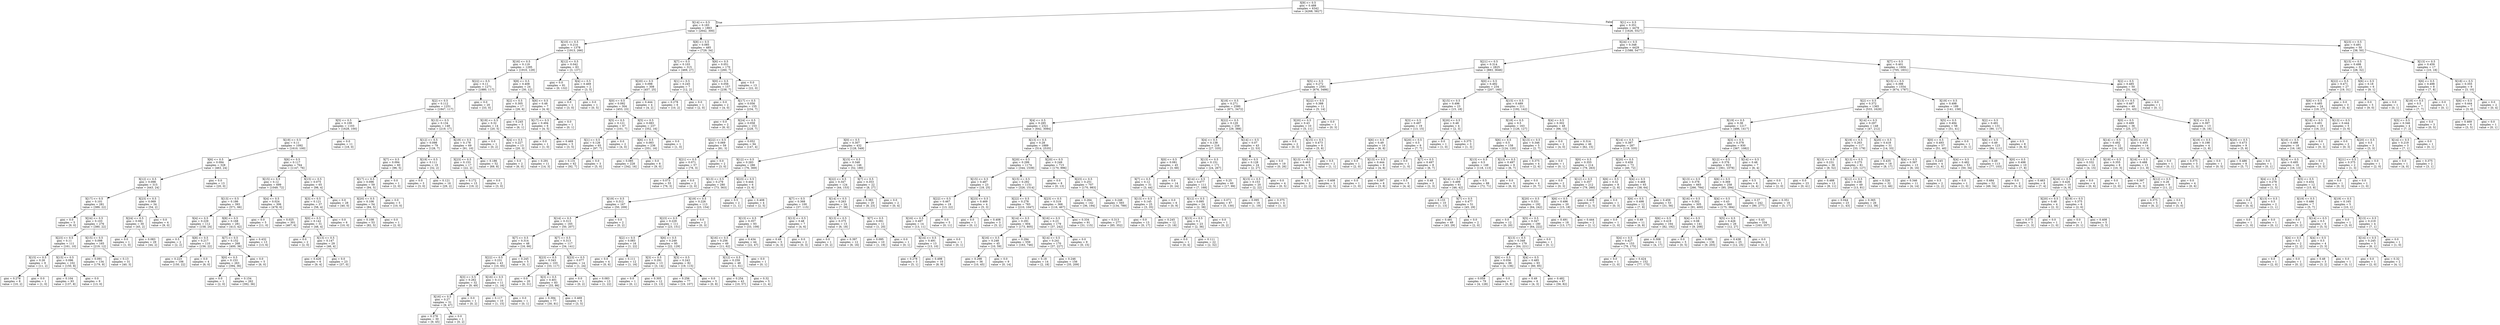 digraph Tree {
node [shape=box] ;
0 [label="X[9] <= 0.5\ngini = 0.488\nsamples = 6342\nvalue = [4268, 5827]"] ;
1 [label="X[14] <= 0.5\ngini = 0.183\nsamples = 1863\nvalue = [2642, 300]"] ;
0 -> 1 [labeldistance=2.5, labelangle=45, headlabel="True"] ;
2 [label="X[10] <= 0.5\ngini = 0.214\nsamples = 1378\nvalue = [1913, 266]"] ;
1 -> 2 ;
3 [label="X[16] <= 0.5\ngini = 0.119\nsamples = 1295\nvalue = [1910, 129]"] ;
2 -> 3 ;
4 [label="X[22] <= 0.5\ngini = 0.11\nsamples = 1271\nvalue = [1880, 117]"] ;
3 -> 4 ;
5 [label="X[2] <= 0.5\ngini = 0.112\nsamples = 1251\nvalue = [1847, 117]"] ;
4 -> 5 ;
6 [label="X[5] <= 0.5\ngini = 0.109\nsamples = 1103\nvalue = [1628, 100]"] ;
5 -> 6 ;
7 [label="X[19] <= 0.5\ngini = 0.11\nsamples = 1092\nvalue = [1610, 100]"] ;
6 -> 7 ;
8 [label="X[6] <= 0.5\ngini = 0.094\nsamples = 328\nvalue = [463, 24]"] ;
7 -> 8 ;
9 [label="X[12] <= 0.5\ngini = 0.098\nsamples = 315\nvalue = [443, 24]"] ;
8 -> 9 ;
10 [label="X[17] <= 0.5\ngini = 0.101\nsamples = 281\nvalue = [389, 22]"] ;
9 -> 10 ;
11 [label="gini = 0.0\nsamples = 5\nvalue = [9, 0]"] ;
10 -> 11 ;
12 [label="X[24] <= 0.5\ngini = 0.103\nsamples = 276\nvalue = [380, 22]"] ;
10 -> 12 ;
13 [label="X[23] <= 0.5\ngini = 0.11\nsamples = 111\nvalue = [161, 10]"] ;
12 -> 13 ;
14 [label="X[15] <= 0.5\ngini = 0.26\nsamples = 9\nvalue = [11, 2]"] ;
13 -> 14 ;
15 [label="gini = 0.278\nsamples = 8\nvalue = [10, 2]"] ;
14 -> 15 ;
16 [label="gini = 0.0\nsamples = 1\nvalue = [1, 0]"] ;
14 -> 16 ;
17 [label="X[15] <= 0.5\ngini = 0.096\nsamples = 102\nvalue = [150, 8]"] ;
13 -> 17 ;
18 [label="gini = 0.104\nsamples = 93\nvalue = [137, 8]"] ;
17 -> 18 ;
19 [label="gini = 0.0\nsamples = 9\nvalue = [13, 0]"] ;
17 -> 19 ;
20 [label="X[15] <= 0.5\ngini = 0.098\nsamples = 165\nvalue = [219, 12]"] ;
12 -> 20 ;
21 [label="gini = 0.091\nsamples = 134\nvalue = [179, 9]"] ;
20 -> 21 ;
22 [label="gini = 0.13\nsamples = 31\nvalue = [40, 3]"] ;
20 -> 22 ;
23 [label="X[23] <= 0.5\ngini = 0.069\nsamples = 34\nvalue = [54, 2]"] ;
9 -> 23 ;
24 [label="X[24] <= 0.5\ngini = 0.081\nsamples = 30\nvalue = [45, 2]"] ;
23 -> 24 ;
25 [label="gini = 0.0\nsamples = 1\nvalue = [1, 0]"] ;
24 -> 25 ;
26 [label="gini = 0.083\nsamples = 29\nvalue = [44, 2]"] ;
24 -> 26 ;
27 [label="gini = 0.0\nsamples = 4\nvalue = [9, 0]"] ;
23 -> 27 ;
28 [label="gini = 0.0\nsamples = 13\nvalue = [20, 0]"] ;
8 -> 28 ;
29 [label="X[6] <= 0.5\ngini = 0.117\nsamples = 764\nvalue = [1147, 76]"] ;
7 -> 29 ;
30 [label="X[15] <= 0.5\ngini = 0.12\nsamples = 699\nvalue = [1049, 72]"] ;
29 -> 30 ;
31 [label="X[13] <= 0.5\ngini = 0.186\nsamples = 393\nvalue = [571, 66]"] ;
30 -> 31 ;
32 [label="X[4] <= 0.5\ngini = 0.229\nsamples = 112\nvalue = [158, 24]"] ;
31 -> 32 ;
33 [label="gini = 0.5\nsamples = 2\nvalue = [2, 2]"] ;
32 -> 33 ;
34 [label="X[8] <= 0.5\ngini = 0.217\nsamples = 110\nvalue = [156, 22]"] ;
32 -> 34 ;
35 [label="gini = 0.223\nsamples = 106\nvalue = [150, 22]"] ;
34 -> 35 ;
36 [label="gini = 0.0\nsamples = 4\nvalue = [6, 0]"] ;
34 -> 36 ;
37 [label="X[8] <= 0.5\ngini = 0.168\nsamples = 281\nvalue = [413, 42]"] ;
31 -> 37 ;
38 [label="X[7] <= 0.5\ngini = 0.152\nsamples = 268\nvalue = [400, 36]"] ;
37 -> 38 ;
39 [label="X[0] <= 0.5\ngini = 0.153\nsamples = 263\nvalue = [394, 36]"] ;
38 -> 39 ;
40 [label="gini = 0.0\nsamples = 1\nvalue = [2, 0]"] ;
39 -> 40 ;
41 [label="gini = 0.154\nsamples = 262\nvalue = [392, 36]"] ;
39 -> 41 ;
42 [label="gini = 0.0\nsamples = 5\nvalue = [6, 0]"] ;
38 -> 42 ;
43 [label="gini = 0.432\nsamples = 13\nvalue = [13, 6]"] ;
37 -> 43 ;
44 [label="X[4] <= 0.5\ngini = 0.024\nsamples = 306\nvalue = [478, 6]"] ;
30 -> 44 ;
45 [label="gini = 0.0\nsamples = 5\nvalue = [11, 0]"] ;
44 -> 45 ;
46 [label="gini = 0.025\nsamples = 301\nvalue = [467, 6]"] ;
44 -> 46 ;
47 [label="X[15] <= 0.5\ngini = 0.075\nsamples = 65\nvalue = [98, 4]"] ;
29 -> 47 ;
48 [label="X[3] <= 0.5\ngini = 0.121\nsamples = 37\nvalue = [58, 4]"] ;
47 -> 48 ;
49 [label="X[0] <= 0.5\ngini = 0.142\nsamples = 31\nvalue = [48, 4]"] ;
48 -> 49 ;
50 [label="gini = 0.0\nsamples = 2\nvalue = [2, 0]"] ;
49 -> 50 ;
51 [label="X[13] <= 0.5\ngini = 0.147\nsamples = 29\nvalue = [46, 4]"] ;
49 -> 51 ;
52 [label="gini = 0.426\nsamples = 6\nvalue = [9, 4]"] ;
51 -> 52 ;
53 [label="gini = 0.0\nsamples = 23\nvalue = [37, 0]"] ;
51 -> 53 ;
54 [label="gini = 0.0\nsamples = 6\nvalue = [10, 0]"] ;
48 -> 54 ;
55 [label="gini = 0.0\nsamples = 28\nvalue = [40, 0]"] ;
47 -> 55 ;
56 [label="gini = 0.0\nsamples = 11\nvalue = [18, 0]"] ;
6 -> 56 ;
57 [label="X[13] <= 0.5\ngini = 0.134\nsamples = 148\nvalue = [219, 17]"] ;
5 -> 57 ;
58 [label="X[12] <= 0.5\ngini = 0.098\nsamples = 79\nvalue = [128, 7]"] ;
57 -> 58 ;
59 [label="X[7] <= 0.5\ngini = 0.094\nsamples = 60\nvalue = [96, 5]"] ;
58 -> 59 ;
60 [label="X[17] <= 0.5\ngini = 0.096\nsamples = 59\nvalue = [94, 5]"] ;
59 -> 60 ;
61 [label="X[20] <= 0.5\ngini = 0.106\nsamples = 54\nvalue = [84, 5]"] ;
60 -> 61 ;
62 [label="gini = 0.108\nsamples = 53\nvalue = [82, 5]"] ;
61 -> 62 ;
63 [label="gini = 0.0\nsamples = 1\nvalue = [2, 0]"] ;
61 -> 63 ;
64 [label="gini = 0.0\nsamples = 5\nvalue = [10, 0]"] ;
60 -> 64 ;
65 [label="gini = 0.0\nsamples = 1\nvalue = [2, 0]"] ;
59 -> 65 ;
66 [label="X[19] <= 0.5\ngini = 0.111\nsamples = 19\nvalue = [32, 2]"] ;
58 -> 66 ;
67 [label="gini = 0.0\nsamples = 3\nvalue = [3, 0]"] ;
66 -> 67 ;
68 [label="gini = 0.121\nsamples = 16\nvalue = [29, 2]"] ;
66 -> 68 ;
69 [label="X[19] <= 0.5\ngini = 0.178\nsamples = 69\nvalue = [91, 10]"] ;
57 -> 69 ;
70 [label="X[23] <= 0.5\ngini = 0.153\nsamples = 17\nvalue = [22, 2]"] ;
69 -> 70 ;
71 [label="gini = 0.172\nsamples = 15\nvalue = [19, 2]"] ;
70 -> 71 ;
72 [label="gini = 0.0\nsamples = 2\nvalue = [3, 0]"] ;
70 -> 72 ;
73 [label="gini = 0.186\nsamples = 52\nvalue = [69, 8]"] ;
69 -> 73 ;
74 [label="gini = 0.0\nsamples = 20\nvalue = [33, 0]"] ;
4 -> 74 ;
75 [label="X[8] <= 0.5\ngini = 0.408\nsamples = 24\nvalue = [30, 12]"] ;
3 -> 75 ;
76 [label="X[2] <= 0.5\ngini = 0.305\nsamples = 17\nvalue = [26, 6]"] ;
75 -> 76 ;
77 [label="X[19] <= 0.5\ngini = 0.32\nsamples = 14\nvalue = [20, 5]"] ;
76 -> 77 ;
78 [label="gini = 0.0\nsamples = 1\nvalue = [0, 2]"] ;
77 -> 78 ;
79 [label="X[4] <= 0.5\ngini = 0.227\nsamples = 13\nvalue = [20, 3]"] ;
77 -> 79 ;
80 [label="gini = 0.0\nsamples = 2\nvalue = [6, 0]"] ;
79 -> 80 ;
81 [label="gini = 0.291\nsamples = 11\nvalue = [14, 3]"] ;
79 -> 81 ;
82 [label="gini = 0.245\nsamples = 3\nvalue = [6, 1]"] ;
76 -> 82 ;
83 [label="X[6] <= 0.5\ngini = 0.48\nsamples = 7\nvalue = [4, 6]"] ;
75 -> 83 ;
84 [label="X[17] <= 0.5\ngini = 0.494\nsamples = 6\nvalue = [4, 5]"] ;
83 -> 84 ;
85 [label="gini = 0.0\nsamples = 1\nvalue = [1, 0]"] ;
84 -> 85 ;
86 [label="gini = 0.469\nsamples = 5\nvalue = [3, 5]"] ;
84 -> 86 ;
87 [label="gini = 0.0\nsamples = 1\nvalue = [0, 1]"] ;
83 -> 87 ;
88 [label="X[12] <= 0.5\ngini = 0.042\nsamples = 83\nvalue = [3, 137]"] ;
2 -> 88 ;
89 [label="gini = 0.0\nsamples = 81\nvalue = [0, 132]"] ;
88 -> 89 ;
90 [label="X[4] <= 0.5\ngini = 0.469\nsamples = 2\nvalue = [3, 5]"] ;
88 -> 90 ;
91 [label="gini = 0.0\nsamples = 1\nvalue = [3, 0]"] ;
90 -> 91 ;
92 [label="gini = 0.0\nsamples = 1\nvalue = [0, 5]"] ;
90 -> 92 ;
93 [label="X[8] <= 0.5\ngini = 0.085\nsamples = 485\nvalue = [729, 34]"] ;
1 -> 93 ;
94 [label="X[7] <= 0.5\ngini = 0.103\nsamples = 315\nvalue = [469, 27]"] ;
93 -> 94 ;
95 [label="X[20] <= 0.5\ngini = 0.098\nsamples = 308\nvalue = [457, 25]"] ;
94 -> 95 ;
96 [label="X[0] <= 0.5\ngini = 0.092\nsamples = 304\nvalue = [453, 23]"] ;
95 -> 96 ;
97 [label="X[5] <= 0.5\ngini = 0.121\nsamples = 67\nvalue = [101, 7]"] ;
96 -> 97 ;
98 [label="X[1] <= 0.5\ngini = 0.126\nsamples = 65\nvalue = [97, 7]"] ;
97 -> 98 ;
99 [label="gini = 0.131\nsamples = 62\nvalue = [92, 7]"] ;
98 -> 99 ;
100 [label="gini = 0.0\nsamples = 3\nvalue = [5, 0]"] ;
98 -> 100 ;
101 [label="gini = 0.0\nsamples = 2\nvalue = [4, 0]"] ;
97 -> 101 ;
102 [label="X[5] <= 0.5\ngini = 0.083\nsamples = 237\nvalue = [352, 16]"] ;
96 -> 102 ;
103 [label="X[6] <= 0.5\ngini = 0.083\nsamples = 236\nvalue = [351, 16]"] ;
102 -> 103 ;
104 [label="gini = 0.085\nsamples = 228\nvalue = [342, 16]"] ;
103 -> 104 ;
105 [label="gini = 0.0\nsamples = 8\nvalue = [9, 0]"] ;
103 -> 105 ;
106 [label="gini = 0.0\nsamples = 1\nvalue = [1, 0]"] ;
102 -> 106 ;
107 [label="gini = 0.444\nsamples = 4\nvalue = [4, 2]"] ;
95 -> 107 ;
108 [label="X[1] <= 0.5\ngini = 0.245\nsamples = 7\nvalue = [12, 2]"] ;
94 -> 108 ;
109 [label="gini = 0.278\nsamples = 6\nvalue = [10, 2]"] ;
108 -> 109 ;
110 [label="gini = 0.0\nsamples = 1\nvalue = [2, 0]"] ;
108 -> 110 ;
111 [label="X[6] <= 0.5\ngini = 0.051\nsamples = 170\nvalue = [260, 7]"] ;
93 -> 111 ;
112 [label="X[0] <= 0.5\ngini = 0.056\nsamples = 157\nvalue = [238, 7]"] ;
111 -> 112 ;
113 [label="gini = 0.0\nsamples = 2\nvalue = [4, 0]"] ;
112 -> 113 ;
114 [label="X[17] <= 0.5\ngini = 0.056\nsamples = 155\nvalue = [234, 7]"] ;
112 -> 114 ;
115 [label="gini = 0.0\nsamples = 2\nvalue = [6, 0]"] ;
114 -> 115 ;
116 [label="X[24] <= 0.5\ngini = 0.058\nsamples = 153\nvalue = [228, 7]"] ;
114 -> 116 ;
117 [label="X[22] <= 0.5\ngini = 0.069\nsamples = 59\nvalue = [81, 3]"] ;
116 -> 117 ;
118 [label="X[21] <= 0.5\ngini = 0.071\nsamples = 57\nvalue = [78, 3]"] ;
117 -> 118 ;
119 [label="gini = 0.073\nsamples = 55\nvalue = [76, 3]"] ;
118 -> 119 ;
120 [label="gini = 0.0\nsamples = 2\nvalue = [2, 0]"] ;
118 -> 120 ;
121 [label="gini = 0.0\nsamples = 2\nvalue = [3, 0]"] ;
117 -> 121 ;
122 [label="gini = 0.052\nsamples = 94\nvalue = [147, 4]"] ;
116 -> 122 ;
123 [label="gini = 0.0\nsamples = 13\nvalue = [22, 0]"] ;
111 -> 123 ;
124 [label="X[1] <= 0.5\ngini = 0.351\nsamples = 4479\nvalue = [1626, 5527]"] ;
0 -> 124 [labeldistance=2.5, labelangle=-45, headlabel="False"] ;
125 [label="X[24] <= 0.5\ngini = 0.348\nsamples = 4429\nvalue = [1588, 5477]"] ;
124 -> 125 ;
126 [label="X[21] <= 0.5\ngini = 0.314\nsamples = 2825\nvalue = [883, 3646]"] ;
125 -> 126 ;
127 [label="X[5] <= 0.5\ngini = 0.272\nsamples = 2591\nvalue = [676, 3486]"] ;
126 -> 127 ;
128 [label="X[18] <= 0.5\ngini = 0.271\nsamples = 2580\nvalue = [671, 3472]"] ;
127 -> 128 ;
129 [label="X[4] <= 0.5\ngini = 0.285\nsamples = 2321\nvalue = [642, 3084]"] ;
128 -> 129 ;
130 [label="X[0] <= 0.5\ngini = 0.307\nsamples = 432\nvalue = [128, 549]"] ;
129 -> 130 ;
131 [label="X[12] <= 0.5\ngini = 0.283\nsamples = 286\nvalue = [76, 369]"] ;
130 -> 131 ;
132 [label="X[13] <= 0.5\ngini = 0.279\nsamples = 280\nvalue = [73, 363]"] ;
131 -> 132 ;
133 [label="X[19] <= 0.5\ngini = 0.312\nsamples = 167\nvalue = [50, 209]"] ;
132 -> 133 ;
134 [label="X[14] <= 0.5\ngini = 0.313\nsamples = 165\nvalue = [50, 207]"] ;
133 -> 134 ;
135 [label="X[7] <= 0.5\ngini = 0.314\nsamples = 48\nvalue = [16, 66]"] ;
134 -> 135 ;
136 [label="X[22] <= 0.5\ngini = 0.231\nsamples = 43\nvalue = [10, 65]"] ;
135 -> 136 ;
137 [label="X[3] <= 0.5\ngini = 0.262\nsamples = 32\nvalue = [9, 49]"] ;
136 -> 137 ;
138 [label="X[16] <= 0.5\ngini = 0.27\nsamples = 31\nvalue = [9, 47]"] ;
137 -> 138 ;
139 [label="gini = 0.278\nsamples = 30\nvalue = [9, 45]"] ;
138 -> 139 ;
140 [label="gini = 0.0\nsamples = 1\nvalue = [0, 2]"] ;
138 -> 140 ;
141 [label="gini = 0.0\nsamples = 1\nvalue = [0, 2]"] ;
137 -> 141 ;
142 [label="X[16] <= 0.5\ngini = 0.111\nsamples = 11\nvalue = [1, 16]"] ;
136 -> 142 ;
143 [label="gini = 0.117\nsamples = 10\nvalue = [1, 15]"] ;
142 -> 143 ;
144 [label="gini = 0.0\nsamples = 1\nvalue = [0, 1]"] ;
142 -> 144 ;
145 [label="gini = 0.245\nsamples = 5\nvalue = [6, 1]"] ;
135 -> 145 ;
146 [label="X[7] <= 0.5\ngini = 0.313\nsamples = 117\nvalue = [34, 141]"] ;
134 -> 146 ;
147 [label="X[23] <= 0.5\ngini = 0.343\nsamples = 103\nvalue = [33, 117]"] ;
146 -> 147 ;
148 [label="gini = 0.0\nsamples = 20\nvalue = [0, 31]"] ;
147 -> 148 ;
149 [label="X[3] <= 0.5\ngini = 0.401\nsamples = 83\nvalue = [33, 86]"] ;
147 -> 149 ;
150 [label="gini = 0.394\nsamples = 77\nvalue = [30, 81]"] ;
149 -> 150 ;
151 [label="gini = 0.469\nsamples = 6\nvalue = [3, 5]"] ;
149 -> 151 ;
152 [label="X[23] <= 0.5\ngini = 0.077\nsamples = 14\nvalue = [1, 24]"] ;
146 -> 152 ;
153 [label="gini = 0.0\nsamples = 1\nvalue = [0, 2]"] ;
152 -> 153 ;
154 [label="gini = 0.083\nsamples = 13\nvalue = [1, 22]"] ;
152 -> 154 ;
155 [label="gini = 0.0\nsamples = 2\nvalue = [0, 2]"] ;
133 -> 155 ;
156 [label="X[19] <= 0.5\ngini = 0.226\nsamples = 113\nvalue = [23, 154]"] ;
132 -> 156 ;
157 [label="X[23] <= 0.5\ngini = 0.229\nsamples = 111\nvalue = [23, 151]"] ;
156 -> 157 ;
158 [label="X[2] <= 0.5\ngini = 0.083\nsamples = 16\nvalue = [1, 22]"] ;
157 -> 158 ;
159 [label="gini = 0.0\nsamples = 4\nvalue = [0, 6]"] ;
158 -> 159 ;
160 [label="gini = 0.111\nsamples = 12\nvalue = [1, 16]"] ;
158 -> 160 ;
161 [label="X[6] <= 0.5\ngini = 0.249\nsamples = 95\nvalue = [22, 129]"] ;
157 -> 161 ;
162 [label="X[3] <= 0.5\ngini = 0.291\nsamples = 13\nvalue = [3, 14]"] ;
161 -> 162 ;
163 [label="gini = 0.0\nsamples = 1\nvalue = [0, 1]"] ;
162 -> 163 ;
164 [label="gini = 0.305\nsamples = 12\nvalue = [3, 13]"] ;
162 -> 164 ;
165 [label="X[3] <= 0.5\ngini = 0.243\nsamples = 82\nvalue = [19, 115]"] ;
161 -> 165 ;
166 [label="gini = 0.256\nsamples = 77\nvalue = [19, 107]"] ;
165 -> 166 ;
167 [label="gini = 0.0\nsamples = 5\nvalue = [0, 8]"] ;
165 -> 167 ;
168 [label="gini = 0.0\nsamples = 2\nvalue = [0, 3]"] ;
156 -> 168 ;
169 [label="X[23] <= 0.5\ngini = 0.444\nsamples = 6\nvalue = [3, 6]"] ;
131 -> 169 ;
170 [label="gini = 0.5\nsamples = 2\nvalue = [1, 1]"] ;
169 -> 170 ;
171 [label="gini = 0.408\nsamples = 4\nvalue = [2, 5]"] ;
169 -> 171 ;
172 [label="X[15] <= 0.5\ngini = 0.348\nsamples = 146\nvalue = [52, 180]"] ;
130 -> 172 ;
173 [label="X[22] <= 0.5\ngini = 0.347\nsamples = 124\nvalue = [44, 153]"] ;
172 -> 173 ;
174 [label="X[7] <= 0.5\ngini = 0.368\nsamples = 100\nvalue = [37, 115]"] ;
173 -> 174 ;
175 [label="X[13] <= 0.5\ngini = 0.357\nsamples = 93\nvalue = [33, 109]"] ;
174 -> 175 ;
176 [label="X[16] <= 0.5\ngini = 0.256\nsamples = 49\nvalue = [11, 62]"] ;
175 -> 176 ;
177 [label="X[12] <= 0.5\ngini = 0.259\nsamples = 48\nvalue = [11, 61]"] ;
176 -> 177 ;
178 [label="gini = 0.254\nsamples = 43\nvalue = [10, 57]"] ;
177 -> 178 ;
179 [label="gini = 0.32\nsamples = 5\nvalue = [1, 4]"] ;
177 -> 179 ;
180 [label="gini = 0.0\nsamples = 1\nvalue = [0, 1]"] ;
176 -> 180 ;
181 [label="gini = 0.434\nsamples = 44\nvalue = [22, 47]"] ;
175 -> 181 ;
182 [label="X[13] <= 0.5\ngini = 0.48\nsamples = 7\nvalue = [4, 6]"] ;
174 -> 182 ;
183 [label="gini = 0.49\nsamples = 5\nvalue = [4, 3]"] ;
182 -> 183 ;
184 [label="gini = 0.0\nsamples = 2\nvalue = [0, 3]"] ;
182 -> 184 ;
185 [label="X[14] <= 0.5\ngini = 0.263\nsamples = 24\nvalue = [7, 38]"] ;
173 -> 185 ;
186 [label="X[13] <= 0.5\ngini = 0.375\nsamples = 13\nvalue = [6, 18]"] ;
185 -> 186 ;
187 [label="gini = 0.0\nsamples = 1\nvalue = [0, 2]"] ;
186 -> 187 ;
188 [label="gini = 0.397\nsamples = 12\nvalue = [6, 16]"] ;
186 -> 188 ;
189 [label="X[7] <= 0.5\ngini = 0.091\nsamples = 11\nvalue = [1, 20]"] ;
185 -> 189 ;
190 [label="gini = 0.095\nsamples = 10\nvalue = [1, 19]"] ;
189 -> 190 ;
191 [label="gini = 0.0\nsamples = 1\nvalue = [0, 1]"] ;
189 -> 191 ;
192 [label="X[7] <= 0.5\ngini = 0.353\nsamples = 22\nvalue = [8, 27]"] ;
172 -> 192 ;
193 [label="gini = 0.383\nsamples = 20\nvalue = [8, 23]"] ;
192 -> 193 ;
194 [label="gini = 0.0\nsamples = 2\nvalue = [0, 4]"] ;
192 -> 194 ;
195 [label="X[13] <= 0.5\ngini = 0.28\nsamples = 1889\nvalue = [514, 2535]"] ;
129 -> 195 ;
196 [label="X[20] <= 0.5\ngini = 0.299\nsamples = 1174\nvalue = [344, 1539]"] ;
195 -> 196 ;
197 [label="X[15] <= 0.5\ngini = 0.487\nsamples = 23\nvalue = [18, 25]"] ;
196 -> 197 ;
198 [label="X[22] <= 0.5\ngini = 0.467\nsamples = 19\nvalue = [13, 22]"] ;
197 -> 198 ;
199 [label="X[16] <= 0.5\ngini = 0.497\nsamples = 14\nvalue = [13, 11]"] ;
198 -> 199 ;
200 [label="X[14] <= 0.5\ngini = 0.491\nsamples = 13\nvalue = [13, 10]"] ;
199 -> 200 ;
201 [label="gini = 0.278\nsamples = 3\nvalue = [5, 1]"] ;
200 -> 201 ;
202 [label="gini = 0.498\nsamples = 10\nvalue = [8, 9]"] ;
200 -> 202 ;
203 [label="gini = 0.0\nsamples = 1\nvalue = [0, 1]"] ;
199 -> 203 ;
204 [label="gini = 0.0\nsamples = 5\nvalue = [0, 11]"] ;
198 -> 204 ;
205 [label="X[23] <= 0.5\ngini = 0.469\nsamples = 4\nvalue = [5, 3]"] ;
197 -> 205 ;
206 [label="gini = 0.0\nsamples = 1\nvalue = [0, 1]"] ;
205 -> 206 ;
207 [label="gini = 0.408\nsamples = 3\nvalue = [5, 2]"] ;
205 -> 207 ;
208 [label="X[15] <= 0.5\ngini = 0.292\nsamples = 1151\nvalue = [326, 1514]"] ;
196 -> 208 ;
209 [label="X[22] <= 0.5\ngini = 0.278\nsamples = 783\nvalue = [210, 1047]"] ;
208 -> 209 ;
210 [label="X[14] <= 0.5\ngini = 0.291\nsamples = 604\nvalue = [173, 805]"] ;
209 -> 210 ;
211 [label="X[16] <= 0.5\ngini = 0.248\nsamples = 45\nvalue = [10, 59]"] ;
210 -> 211 ;
212 [label="gini = 0.298\nsamples = 36\nvalue = [10, 45]"] ;
211 -> 212 ;
213 [label="gini = 0.0\nsamples = 9\nvalue = [0, 14]"] ;
211 -> 213 ;
214 [label="gini = 0.294\nsamples = 559\nvalue = [163, 746]"] ;
210 -> 214 ;
215 [label="X[16] <= 0.5\ngini = 0.23\nsamples = 179\nvalue = [37, 242]"] ;
209 -> 215 ;
216 [label="X[14] <= 0.5\ngini = 0.241\nsamples = 170\nvalue = [37, 227]"] ;
215 -> 216 ;
217 [label="gini = 0.18\nsamples = 14\nvalue = [2, 18]"] ;
216 -> 217 ;
218 [label="gini = 0.246\nsamples = 156\nvalue = [35, 209]"] ;
216 -> 218 ;
219 [label="gini = 0.0\nsamples = 9\nvalue = [0, 15]"] ;
215 -> 219 ;
220 [label="X[23] <= 0.5\ngini = 0.319\nsamples = 368\nvalue = [116, 467]"] ;
208 -> 220 ;
221 [label="gini = 0.334\nsamples = 91\nvalue = [31, 115]"] ;
220 -> 221 ;
222 [label="gini = 0.313\nsamples = 277\nvalue = [85, 352]"] ;
220 -> 222 ;
223 [label="X[20] <= 0.5\ngini = 0.249\nsamples = 715\nvalue = [170, 996]"] ;
195 -> 223 ;
224 [label="gini = 0.0\nsamples = 8\nvalue = [0, 13]"] ;
223 -> 224 ;
225 [label="X[23] <= 0.5\ngini = 0.251\nsamples = 707\nvalue = [170, 983]"] ;
223 -> 225 ;
226 [label="gini = 0.264\nsamples = 142\nvalue = [36, 194]"] ;
225 -> 226 ;
227 [label="gini = 0.248\nsamples = 565\nvalue = [134, 789]"] ;
225 -> 227 ;
228 [label="X[22] <= 0.5\ngini = 0.129\nsamples = 259\nvalue = [29, 388]"] ;
128 -> 228 ;
229 [label="X[4] <= 0.5\ngini = 0.138\nsamples = 216\nvalue = [27, 335]"] ;
228 -> 229 ;
230 [label="X[0] <= 0.5\ngini = 0.081\nsamples = 45\nvalue = [3, 68]"] ;
229 -> 230 ;
231 [label="X[7] <= 0.5\ngini = 0.12\nsamples = 31\nvalue = [3, 44]"] ;
230 -> 231 ;
232 [label="X[13] <= 0.5\ngini = 0.145\nsamples = 25\nvalue = [3, 35]"] ;
231 -> 232 ;
233 [label="gini = 0.0\nsamples = 13\nvalue = [0, 17]"] ;
232 -> 233 ;
234 [label="gini = 0.245\nsamples = 12\nvalue = [3, 18]"] ;
232 -> 234 ;
235 [label="gini = 0.0\nsamples = 6\nvalue = [0, 9]"] ;
231 -> 235 ;
236 [label="gini = 0.0\nsamples = 14\nvalue = [0, 24]"] ;
230 -> 236 ;
237 [label="X[13] <= 0.5\ngini = 0.151\nsamples = 171\nvalue = [24, 267]"] ;
229 -> 237 ;
238 [label="X[14] <= 0.5\ngini = 0.077\nsamples = 111\nvalue = [7, 168]"] ;
237 -> 238 ;
239 [label="X[12] <= 0.5\ngini = 0.095\nsamples = 24\nvalue = [2, 38]"] ;
238 -> 239 ;
240 [label="X[15] <= 0.5\ngini = 0.1\nsamples = 23\nvalue = [2, 36]"] ;
239 -> 240 ;
241 [label="gini = 0.0\nsamples = 1\nvalue = [0, 4]"] ;
240 -> 241 ;
242 [label="gini = 0.111\nsamples = 22\nvalue = [2, 32]"] ;
240 -> 242 ;
243 [label="gini = 0.0\nsamples = 1\nvalue = [0, 2]"] ;
239 -> 243 ;
244 [label="gini = 0.071\nsamples = 87\nvalue = [5, 130]"] ;
238 -> 244 ;
245 [label="gini = 0.25\nsamples = 60\nvalue = [17, 99]"] ;
237 -> 245 ;
246 [label="X[14] <= 0.5\ngini = 0.07\nsamples = 43\nvalue = [2, 53]"] ;
228 -> 246 ;
247 [label="X[6] <= 0.5\ngini = 0.128\nsamples = 24\nvalue = [2, 27]"] ;
246 -> 247 ;
248 [label="X[15] <= 0.5\ngini = 0.153\nsamples = 20\nvalue = [2, 22]"] ;
247 -> 248 ;
249 [label="gini = 0.095\nsamples = 16\nvalue = [1, 19]"] ;
248 -> 249 ;
250 [label="gini = 0.375\nsamples = 4\nvalue = [1, 3]"] ;
248 -> 250 ;
251 [label="gini = 0.0\nsamples = 4\nvalue = [0, 5]"] ;
247 -> 251 ;
252 [label="gini = 0.0\nsamples = 19\nvalue = [0, 26]"] ;
246 -> 252 ;
253 [label="X[22] <= 0.5\ngini = 0.388\nsamples = 11\nvalue = [5, 14]"] ;
127 -> 253 ;
254 [label="X[20] <= 0.5\ngini = 0.43\nsamples = 10\nvalue = [5, 11]"] ;
253 -> 254 ;
255 [label="gini = 0.0\nsamples = 2\nvalue = [0, 3]"] ;
254 -> 255 ;
256 [label="X[15] <= 0.5\ngini = 0.473\nsamples = 8\nvalue = [5, 8]"] ;
254 -> 256 ;
257 [label="X[13] <= 0.5\ngini = 0.463\nsamples = 6\nvalue = [4, 7]"] ;
256 -> 257 ;
258 [label="gini = 0.5\nsamples = 3\nvalue = [2, 2]"] ;
257 -> 258 ;
259 [label="gini = 0.408\nsamples = 3\nvalue = [2, 5]"] ;
257 -> 259 ;
260 [label="gini = 0.5\nsamples = 2\nvalue = [1, 1]"] ;
256 -> 260 ;
261 [label="gini = 0.0\nsamples = 1\nvalue = [0, 3]"] ;
253 -> 261 ;
262 [label="X[0] <= 0.5\ngini = 0.492\nsamples = 234\nvalue = [207, 160]"] ;
126 -> 262 ;
263 [label="X[15] <= 0.5\ngini = 0.496\nsamples = 23\nvalue = [15, 18]"] ;
262 -> 263 ;
264 [label="X[3] <= 0.5\ngini = 0.497\nsamples = 19\nvalue = [13, 15]"] ;
263 -> 264 ;
265 [label="X[6] <= 0.5\ngini = 0.49\nsamples = 10\nvalue = [6, 8]"] ;
264 -> 265 ;
266 [label="gini = 0.0\nsamples = 1\nvalue = [2, 0]"] ;
265 -> 266 ;
267 [label="X[13] <= 0.5\ngini = 0.444\nsamples = 9\nvalue = [4, 8]"] ;
265 -> 267 ;
268 [label="gini = 0.0\nsamples = 1\nvalue = [1, 0]"] ;
267 -> 268 ;
269 [label="gini = 0.397\nsamples = 8\nvalue = [3, 8]"] ;
267 -> 269 ;
270 [label="X[20] <= 0.5\ngini = 0.5\nsamples = 9\nvalue = [7, 7]"] ;
264 -> 270 ;
271 [label="gini = 0.0\nsamples = 1\nvalue = [1, 0]"] ;
270 -> 271 ;
272 [label="X[7] <= 0.5\ngini = 0.497\nsamples = 8\nvalue = [6, 7]"] ;
270 -> 272 ;
273 [label="gini = 0.5\nsamples = 5\nvalue = [4, 4]"] ;
272 -> 273 ;
274 [label="gini = 0.48\nsamples = 3\nvalue = [2, 3]"] ;
272 -> 274 ;
275 [label="X[20] <= 0.5\ngini = 0.48\nsamples = 4\nvalue = [2, 3]"] ;
263 -> 275 ;
276 [label="gini = 0.0\nsamples = 1\nvalue = [1, 0]"] ;
275 -> 276 ;
277 [label="gini = 0.375\nsamples = 3\nvalue = [1, 3]"] ;
275 -> 277 ;
278 [label="X[15] <= 0.5\ngini = 0.489\nsamples = 211\nvalue = [192, 142]"] ;
262 -> 278 ;
279 [label="X[18] <= 0.5\ngini = 0.5\nsamples = 163\nvalue = [126, 127]"] ;
278 -> 279 ;
280 [label="X[6] <= 0.5\ngini = 0.5\nsamples = 158\nvalue = [124, 120]"] ;
279 -> 280 ;
281 [label="X[13] <= 0.5\ngini = 0.5\nsamples = 149\nvalue = [118, 113]"] ;
280 -> 281 ;
282 [label="X[14] <= 0.5\ngini = 0.499\nsamples = 61\nvalue = [46, 42]"] ;
281 -> 282 ;
283 [label="gini = 0.133\nsamples = 10\nvalue = [1, 13]"] ;
282 -> 283 ;
284 [label="X[7] <= 0.5\ngini = 0.477\nsamples = 51\nvalue = [45, 29]"] ;
282 -> 284 ;
285 [label="gini = 0.481\nsamples = 49\nvalue = [43, 29]"] ;
284 -> 285 ;
286 [label="gini = 0.0\nsamples = 2\nvalue = [2, 0]"] ;
284 -> 286 ;
287 [label="gini = 0.5\nsamples = 88\nvalue = [72, 71]"] ;
281 -> 287 ;
288 [label="X[13] <= 0.5\ngini = 0.497\nsamples = 9\nvalue = [6, 7]"] ;
280 -> 288 ;
289 [label="gini = 0.0\nsamples = 5\nvalue = [6, 0]"] ;
288 -> 289 ;
290 [label="gini = 0.0\nsamples = 4\nvalue = [0, 7]"] ;
288 -> 290 ;
291 [label="X[13] <= 0.5\ngini = 0.346\nsamples = 5\nvalue = [2, 7]"] ;
279 -> 291 ;
292 [label="gini = 0.375\nsamples = 4\nvalue = [2, 6]"] ;
291 -> 292 ;
293 [label="gini = 0.0\nsamples = 1\nvalue = [0, 1]"] ;
291 -> 293 ;
294 [label="X[4] <= 0.5\ngini = 0.302\nsamples = 48\nvalue = [66, 15]"] ;
278 -> 294 ;
295 [label="gini = 0.0\nsamples = 2\nvalue = [4, 0]"] ;
294 -> 295 ;
296 [label="gini = 0.314\nsamples = 46\nvalue = [62, 15]"] ;
294 -> 296 ;
297 [label="X[7] <= 0.5\ngini = 0.401\nsamples = 1604\nvalue = [705, 1831]"] ;
125 -> 297 ;
298 [label="X[15] <= 0.5\ngini = 0.398\nsamples = 1554\nvalue = [674, 1787]"] ;
297 -> 298 ;
299 [label="X[2] <= 0.5\ngini = 0.372\nsamples = 1365\nvalue = [533, 1629]"] ;
298 -> 299 ;
300 [label="X[19] <= 0.5\ngini = 0.38\nsamples = 1217\nvalue = [486, 1417]"] ;
299 -> 300 ;
301 [label="X[14] <= 0.5\ngini = 0.387\nsamples = 287\nvalue = [119, 335]"] ;
300 -> 301 ;
302 [label="X[0] <= 0.5\ngini = 0.355\nsamples = 214\nvalue = [79, 263]"] ;
301 -> 302 ;
303 [label="gini = 0.0\nsamples = 2\nvalue = [0, 3]"] ;
302 -> 303 ;
304 [label="X[12] <= 0.5\ngini = 0.357\nsamples = 212\nvalue = [79, 260]"] ;
302 -> 304 ;
305 [label="X[20] <= 0.5\ngini = 0.331\nsamples = 192\nvalue = [64, 242]"] ;
304 -> 305 ;
306 [label="gini = 0.0\nsamples = 12\nvalue = [0, 20]"] ;
305 -> 306 ;
307 [label="X[5] <= 0.5\ngini = 0.347\nsamples = 180\nvalue = [64, 222]"] ;
305 -> 307 ;
308 [label="X[13] <= 0.5\ngini = 0.348\nsamples = 179\nvalue = [64, 221]"] ;
307 -> 308 ;
309 [label="X[6] <= 0.5\ngini = 0.056\nsamples = 86\nvalue = [4, 136]"] ;
308 -> 309 ;
310 [label="gini = 0.059\nsamples = 79\nvalue = [4, 128]"] ;
309 -> 310 ;
311 [label="gini = 0.0\nsamples = 7\nvalue = [0, 8]"] ;
309 -> 311 ;
312 [label="X[4] <= 0.5\ngini = 0.485\nsamples = 93\nvalue = [60, 85]"] ;
308 -> 312 ;
313 [label="gini = 0.49\nsamples = 6\nvalue = [4, 3]"] ;
312 -> 313 ;
314 [label="gini = 0.482\nsamples = 87\nvalue = [56, 82]"] ;
312 -> 314 ;
315 [label="gini = 0.0\nsamples = 1\nvalue = [0, 1]"] ;
307 -> 315 ;
316 [label="X[6] <= 0.5\ngini = 0.496\nsamples = 20\nvalue = [15, 18]"] ;
304 -> 316 ;
317 [label="gini = 0.491\nsamples = 18\nvalue = [13, 17]"] ;
316 -> 317 ;
318 [label="gini = 0.444\nsamples = 2\nvalue = [2, 1]"] ;
316 -> 318 ;
319 [label="X[20] <= 0.5\ngini = 0.459\nsamples = 73\nvalue = [40, 72]"] ;
301 -> 319 ;
320 [label="X[6] <= 0.5\ngini = 0.32\nsamples = 8\nvalue = [2, 8]"] ;
319 -> 320 ;
321 [label="gini = 0.408\nsamples = 7\nvalue = [2, 5]"] ;
320 -> 321 ;
322 [label="gini = 0.0\nsamples = 1\nvalue = [0, 3]"] ;
320 -> 322 ;
323 [label="X[4] <= 0.5\ngini = 0.468\nsamples = 65\nvalue = [38, 64]"] ;
319 -> 323 ;
324 [label="X[6] <= 0.5\ngini = 0.498\nsamples = 12\nvalue = [7, 8]"] ;
323 -> 324 ;
325 [label="gini = 0.0\nsamples = 1\nvalue = [1, 0]"] ;
324 -> 325 ;
326 [label="gini = 0.49\nsamples = 11\nvalue = [6, 8]"] ;
324 -> 326 ;
327 [label="gini = 0.459\nsamples = 53\nvalue = [31, 56]"] ;
323 -> 327 ;
328 [label="X[3] <= 0.5\ngini = 0.378\nsamples = 930\nvalue = [367, 1082]"] ;
300 -> 328 ;
329 [label="X[12] <= 0.5\ngini = 0.376\nsamples = 923\nvalue = [361, 1078]"] ;
328 -> 329 ;
330 [label="X[13] <= 0.5\ngini = 0.378\nsamples = 665\nvalue = [266, 784]"] ;
329 -> 330 ;
331 [label="X[16] <= 0.5\ngini = 0.302\nsamples = 305\nvalue = [91, 400]"] ;
330 -> 331 ;
332 [label="X[6] <= 0.5\ngini = 0.419\nsamples = 164\nvalue = [82, 192]"] ;
331 -> 332 ;
333 [label="X[4] <= 0.5\ngini = 0.427\nsamples = 153\nvalue = [78, 175]"] ;
332 -> 333 ;
334 [label="gini = 0.0\nsamples = 1\nvalue = [1, 0]"] ;
333 -> 334 ;
335 [label="gini = 0.424\nsamples = 152\nvalue = [77, 175]"] ;
333 -> 335 ;
336 [label="gini = 0.308\nsamples = 11\nvalue = [4, 17]"] ;
332 -> 336 ;
337 [label="X[4] <= 0.5\ngini = 0.08\nsamples = 141\nvalue = [9, 208]"] ;
331 -> 337 ;
338 [label="gini = 0.0\nsamples = 5\nvalue = [0, 5]"] ;
337 -> 338 ;
339 [label="gini = 0.081\nsamples = 136\nvalue = [9, 203]"] ;
337 -> 339 ;
340 [label="X[4] <= 0.5\ngini = 0.43\nsamples = 360\nvalue = [175, 384]"] ;
330 -> 340 ;
341 [label="X[5] <= 0.5\ngini = 0.426\nsamples = 26\nvalue = [12, 27]"] ;
340 -> 341 ;
342 [label="gini = 0.438\nsamples = 25\nvalue = [12, 25]"] ;
341 -> 342 ;
343 [label="gini = 0.0\nsamples = 1\nvalue = [0, 2]"] ;
341 -> 343 ;
344 [label="gini = 0.43\nsamples = 334\nvalue = [163, 357]"] ;
340 -> 344 ;
345 [label="X[6] <= 0.5\ngini = 0.369\nsamples = 258\nvalue = [95, 294]"] ;
329 -> 345 ;
346 [label="gini = 0.37\nsamples = 242\nvalue = [90, 277]"] ;
345 -> 346 ;
347 [label="gini = 0.351\nsamples = 16\nvalue = [5, 17]"] ;
345 -> 347 ;
348 [label="X[14] <= 0.5\ngini = 0.48\nsamples = 7\nvalue = [6, 4]"] ;
328 -> 348 ;
349 [label="gini = 0.5\nsamples = 6\nvalue = [4, 4]"] ;
348 -> 349 ;
350 [label="gini = 0.0\nsamples = 1\nvalue = [2, 0]"] ;
348 -> 350 ;
351 [label="X[14] <= 0.5\ngini = 0.297\nsamples = 148\nvalue = [47, 212]"] ;
299 -> 351 ;
352 [label="X[19] <= 0.5\ngini = 0.263\nsamples = 117\nvalue = [33, 179]"] ;
351 -> 352 ;
353 [label="X[13] <= 0.5\ngini = 0.231\nsamples = 36\nvalue = [8, 52]"] ;
352 -> 353 ;
354 [label="gini = 0.0\nsamples = 23\nvalue = [0, 41]"] ;
353 -> 354 ;
355 [label="gini = 0.488\nsamples = 13\nvalue = [8, 11]"] ;
353 -> 355 ;
356 [label="X[13] <= 0.5\ngini = 0.275\nsamples = 81\nvalue = [25, 127]"] ;
352 -> 356 ;
357 [label="X[12] <= 0.5\ngini = 0.238\nsamples = 49\nvalue = [13, 81]"] ;
356 -> 357 ;
358 [label="gini = 0.044\nsamples = 23\nvalue = [1, 43]"] ;
357 -> 358 ;
359 [label="gini = 0.365\nsamples = 26\nvalue = [12, 38]"] ;
357 -> 359 ;
360 [label="gini = 0.328\nsamples = 32\nvalue = [12, 46]"] ;
356 -> 360 ;
361 [label="X[20] <= 0.5\ngini = 0.418\nsamples = 31\nvalue = [14, 33]"] ;
351 -> 361 ;
362 [label="gini = 0.435\nsamples = 18\nvalue = [8, 17]"] ;
361 -> 362 ;
363 [label="X[4] <= 0.5\ngini = 0.397\nsamples = 13\nvalue = [6, 16]"] ;
361 -> 363 ;
364 [label="gini = 0.346\nsamples = 11\nvalue = [4, 14]"] ;
363 -> 364 ;
365 [label="gini = 0.5\nsamples = 2\nvalue = [2, 2]"] ;
363 -> 365 ;
366 [label="X[19] <= 0.5\ngini = 0.498\nsamples = 189\nvalue = [141, 158]"] ;
298 -> 366 ;
367 [label="X[5] <= 0.5\ngini = 0.494\nsamples = 58\nvalue = [51, 41]"] ;
366 -> 367 ;
368 [label="X[0] <= 0.5\ngini = 0.493\nsamples = 57\nvalue = [51, 40]"] ;
367 -> 368 ;
369 [label="gini = 0.245\nsamples = 4\nvalue = [1, 6]"] ;
368 -> 369 ;
370 [label="X[4] <= 0.5\ngini = 0.482\nsamples = 53\nvalue = [50, 34]"] ;
368 -> 370 ;
371 [label="gini = 0.0\nsamples = 1\nvalue = [1, 0]"] ;
370 -> 371 ;
372 [label="gini = 0.484\nsamples = 52\nvalue = [49, 34]"] ;
370 -> 372 ;
373 [label="gini = 0.0\nsamples = 1\nvalue = [0, 1]"] ;
367 -> 373 ;
374 [label="X[2] <= 0.5\ngini = 0.491\nsamples = 131\nvalue = [90, 117]"] ;
366 -> 374 ;
375 [label="X[6] <= 0.5\ngini = 0.49\nsamples = 123\nvalue = [84, 111]"] ;
374 -> 375 ;
376 [label="gini = 0.49\nsamples = 113\nvalue = [77, 103]"] ;
375 -> 376 ;
377 [label="X[0] <= 0.5\ngini = 0.498\nsamples = 10\nvalue = [7, 8]"] ;
375 -> 377 ;
378 [label="gini = 0.0\nsamples = 2\nvalue = [0, 4]"] ;
377 -> 378 ;
379 [label="gini = 0.463\nsamples = 8\nvalue = [7, 4]"] ;
377 -> 379 ;
380 [label="gini = 0.5\nsamples = 8\nvalue = [6, 6]"] ;
374 -> 380 ;
381 [label="X[2] <= 0.5\ngini = 0.485\nsamples = 50\nvalue = [31, 44]"] ;
297 -> 381 ;
382 [label="X[13] <= 0.5\ngini = 0.487\nsamples = 49\nvalue = [31, 43]"] ;
381 -> 382 ;
383 [label="X[0] <= 0.5\ngini = 0.499\nsamples = 36\nvalue = [25, 27]"] ;
382 -> 383 ;
384 [label="X[14] <= 0.5\ngini = 0.492\nsamples = 22\nvalue = [14, 18]"] ;
383 -> 384 ;
385 [label="X[12] <= 0.5\ngini = 0.332\nsamples = 14\nvalue = [4, 15]"] ;
384 -> 385 ;
386 [label="X[16] <= 0.5\ngini = 0.426\nsamples = 10\nvalue = [4, 9]"] ;
385 -> 386 ;
387 [label="X[20] <= 0.5\ngini = 0.48\nsamples = 4\nvalue = [2, 3]"] ;
386 -> 387 ;
388 [label="gini = 0.375\nsamples = 3\nvalue = [1, 3]"] ;
387 -> 388 ;
389 [label="gini = 0.0\nsamples = 1\nvalue = [1, 0]"] ;
387 -> 389 ;
390 [label="X[19] <= 0.5\ngini = 0.375\nsamples = 6\nvalue = [2, 6]"] ;
386 -> 390 ;
391 [label="gini = 0.0\nsamples = 1\nvalue = [0, 1]"] ;
390 -> 391 ;
392 [label="gini = 0.408\nsamples = 5\nvalue = [2, 5]"] ;
390 -> 392 ;
393 [label="gini = 0.0\nsamples = 4\nvalue = [0, 6]"] ;
385 -> 393 ;
394 [label="X[19] <= 0.5\ngini = 0.355\nsamples = 8\nvalue = [10, 3]"] ;
384 -> 394 ;
395 [label="gini = 0.0\nsamples = 1\nvalue = [2, 0]"] ;
394 -> 395 ;
396 [label="gini = 0.397\nsamples = 7\nvalue = [8, 3]"] ;
394 -> 396 ;
397 [label="X[20] <= 0.5\ngini = 0.495\nsamples = 14\nvalue = [11, 9]"] ;
383 -> 397 ;
398 [label="X[16] <= 0.5\ngini = 0.488\nsamples = 13\nvalue = [11, 8]"] ;
397 -> 398 ;
399 [label="X[12] <= 0.5\ngini = 0.26\nsamples = 9\nvalue = [11, 2]"] ;
398 -> 399 ;
400 [label="gini = 0.375\nsamples = 5\nvalue = [6, 2]"] ;
399 -> 400 ;
401 [label="gini = 0.0\nsamples = 4\nvalue = [5, 0]"] ;
399 -> 401 ;
402 [label="gini = 0.0\nsamples = 4\nvalue = [0, 6]"] ;
398 -> 402 ;
403 [label="gini = 0.0\nsamples = 1\nvalue = [0, 1]"] ;
397 -> 403 ;
404 [label="X[3] <= 0.5\ngini = 0.397\nsamples = 13\nvalue = [6, 16]"] ;
382 -> 404 ;
405 [label="X[19] <= 0.5\ngini = 0.198\nsamples = 4\nvalue = [1, 8]"] ;
404 -> 405 ;
406 [label="gini = 0.375\nsamples = 3\nvalue = [1, 3]"] ;
405 -> 406 ;
407 [label="gini = 0.0\nsamples = 1\nvalue = [0, 5]"] ;
405 -> 407 ;
408 [label="X[20] <= 0.5\ngini = 0.473\nsamples = 9\nvalue = [5, 8]"] ;
404 -> 408 ;
409 [label="gini = 0.486\nsamples = 8\nvalue = [5, 7]"] ;
408 -> 409 ;
410 [label="gini = 0.0\nsamples = 1\nvalue = [0, 1]"] ;
408 -> 410 ;
411 [label="gini = 0.0\nsamples = 1\nvalue = [0, 1]"] ;
381 -> 411 ;
412 [label="X[23] <= 0.5\ngini = 0.491\nsamples = 50\nvalue = [38, 50]"] ;
124 -> 412 ;
413 [label="X[15] <= 0.5\ngini = 0.498\nsamples = 33\nvalue = [28, 32]"] ;
412 -> 413 ;
414 [label="X[22] <= 0.5\ngini = 0.471\nsamples = 27\nvalue = [19, 31]"] ;
413 -> 414 ;
415 [label="X[6] <= 0.5\ngini = 0.485\nsamples = 24\nvalue = [19, 27]"] ;
414 -> 415 ;
416 [label="X[18] <= 0.5\ngini = 0.491\nsamples = 19\nvalue = [16, 21]"] ;
415 -> 416 ;
417 [label="X[16] <= 0.5\ngini = 0.498\nsamples = 18\nvalue = [16, 18]"] ;
416 -> 417 ;
418 [label="X[24] <= 0.5\ngini = 0.495\nsamples = 16\nvalue = [16, 13]"] ;
417 -> 418 ;
419 [label="X[4] <= 0.5\ngini = 0.278\nsamples = 4\nvalue = [1, 5]"] ;
418 -> 419 ;
420 [label="gini = 0.0\nsamples = 2\nvalue = [0, 4]"] ;
419 -> 420 ;
421 [label="X[13] <= 0.5\ngini = 0.5\nsamples = 2\nvalue = [1, 1]"] ;
419 -> 421 ;
422 [label="gini = 0.0\nsamples = 1\nvalue = [1, 0]"] ;
421 -> 422 ;
423 [label="gini = 0.0\nsamples = 1\nvalue = [0, 1]"] ;
421 -> 423 ;
424 [label="X[5] <= 0.5\ngini = 0.454\nsamples = 12\nvalue = [15, 8]"] ;
418 -> 424 ;
425 [label="X[19] <= 0.5\ngini = 0.486\nsamples = 7\nvalue = [5, 7]"] ;
424 -> 425 ;
426 [label="gini = 0.0\nsamples = 1\nvalue = [0, 2]"] ;
425 -> 426 ;
427 [label="X[14] <= 0.5\ngini = 0.5\nsamples = 6\nvalue = [5, 5]"] ;
425 -> 427 ;
428 [label="X[4] <= 0.5\ngini = 0.5\nsamples = 2\nvalue = [2, 2]"] ;
427 -> 428 ;
429 [label="gini = 0.0\nsamples = 1\nvalue = [2, 0]"] ;
428 -> 429 ;
430 [label="gini = 0.0\nsamples = 1\nvalue = [0, 2]"] ;
428 -> 430 ;
431 [label="X[4] <= 0.5\ngini = 0.5\nsamples = 4\nvalue = [3, 3]"] ;
427 -> 431 ;
432 [label="gini = 0.48\nsamples = 3\nvalue = [3, 2]"] ;
431 -> 432 ;
433 [label="gini = 0.0\nsamples = 1\nvalue = [0, 1]"] ;
431 -> 433 ;
434 [label="X[19] <= 0.5\ngini = 0.165\nsamples = 5\nvalue = [10, 1]"] ;
424 -> 434 ;
435 [label="gini = 0.0\nsamples = 1\nvalue = [3, 0]"] ;
434 -> 435 ;
436 [label="X[13] <= 0.5\ngini = 0.219\nsamples = 4\nvalue = [7, 1]"] ;
434 -> 436 ;
437 [label="X[14] <= 0.5\ngini = 0.245\nsamples = 3\nvalue = [6, 1]"] ;
436 -> 437 ;
438 [label="gini = 0.0\nsamples = 1\nvalue = [2, 0]"] ;
437 -> 438 ;
439 [label="gini = 0.32\nsamples = 2\nvalue = [4, 1]"] ;
437 -> 439 ;
440 [label="gini = 0.0\nsamples = 1\nvalue = [1, 0]"] ;
436 -> 440 ;
441 [label="gini = 0.0\nsamples = 2\nvalue = [0, 5]"] ;
417 -> 441 ;
442 [label="gini = 0.0\nsamples = 1\nvalue = [0, 3]"] ;
416 -> 442 ;
443 [label="X[13] <= 0.5\ngini = 0.444\nsamples = 5\nvalue = [3, 6]"] ;
415 -> 443 ;
444 [label="gini = 0.0\nsamples = 2\nvalue = [0, 3]"] ;
443 -> 444 ;
445 [label="X[20] <= 0.5\ngini = 0.5\nsamples = 3\nvalue = [3, 3]"] ;
443 -> 445 ;
446 [label="X[21] <= 0.5\ngini = 0.375\nsamples = 2\nvalue = [1, 3]"] ;
445 -> 446 ;
447 [label="gini = 0.0\nsamples = 1\nvalue = [0, 3]"] ;
446 -> 447 ;
448 [label="gini = 0.0\nsamples = 1\nvalue = [1, 0]"] ;
446 -> 448 ;
449 [label="gini = 0.0\nsamples = 1\nvalue = [2, 0]"] ;
445 -> 449 ;
450 [label="gini = 0.0\nsamples = 3\nvalue = [0, 4]"] ;
414 -> 450 ;
451 [label="X[6] <= 0.5\ngini = 0.18\nsamples = 6\nvalue = [9, 1]"] ;
413 -> 451 ;
452 [label="gini = 0.0\nsamples = 5\nvalue = [9, 0]"] ;
451 -> 452 ;
453 [label="gini = 0.0\nsamples = 1\nvalue = [0, 1]"] ;
451 -> 453 ;
454 [label="X[13] <= 0.5\ngini = 0.459\nsamples = 17\nvalue = [10, 18]"] ;
412 -> 454 ;
455 [label="X[6] <= 0.5\ngini = 0.498\nsamples = 8\nvalue = [7, 8]"] ;
454 -> 455 ;
456 [label="X[18] <= 0.5\ngini = 0.5\nsamples = 7\nvalue = [7, 7]"] ;
455 -> 456 ;
457 [label="X[5] <= 0.5\ngini = 0.346\nsamples = 4\nvalue = [7, 2]"] ;
456 -> 457 ;
458 [label="X[14] <= 0.5\ngini = 0.219\nsamples = 3\nvalue = [7, 1]"] ;
457 -> 458 ;
459 [label="gini = 0.0\nsamples = 1\nvalue = [4, 0]"] ;
458 -> 459 ;
460 [label="gini = 0.375\nsamples = 2\nvalue = [3, 1]"] ;
458 -> 460 ;
461 [label="gini = 0.0\nsamples = 1\nvalue = [0, 1]"] ;
457 -> 461 ;
462 [label="gini = 0.0\nsamples = 3\nvalue = [0, 5]"] ;
456 -> 462 ;
463 [label="gini = 0.0\nsamples = 1\nvalue = [0, 1]"] ;
455 -> 463 ;
464 [label="X[18] <= 0.5\ngini = 0.355\nsamples = 9\nvalue = [3, 10]"] ;
454 -> 464 ;
465 [label="X[6] <= 0.5\ngini = 0.444\nsamples = 7\nvalue = [3, 6]"] ;
464 -> 465 ;
466 [label="gini = 0.469\nsamples = 6\nvalue = [3, 5]"] ;
465 -> 466 ;
467 [label="gini = 0.0\nsamples = 1\nvalue = [0, 1]"] ;
465 -> 467 ;
468 [label="gini = 0.0\nsamples = 2\nvalue = [0, 4]"] ;
464 -> 468 ;
}